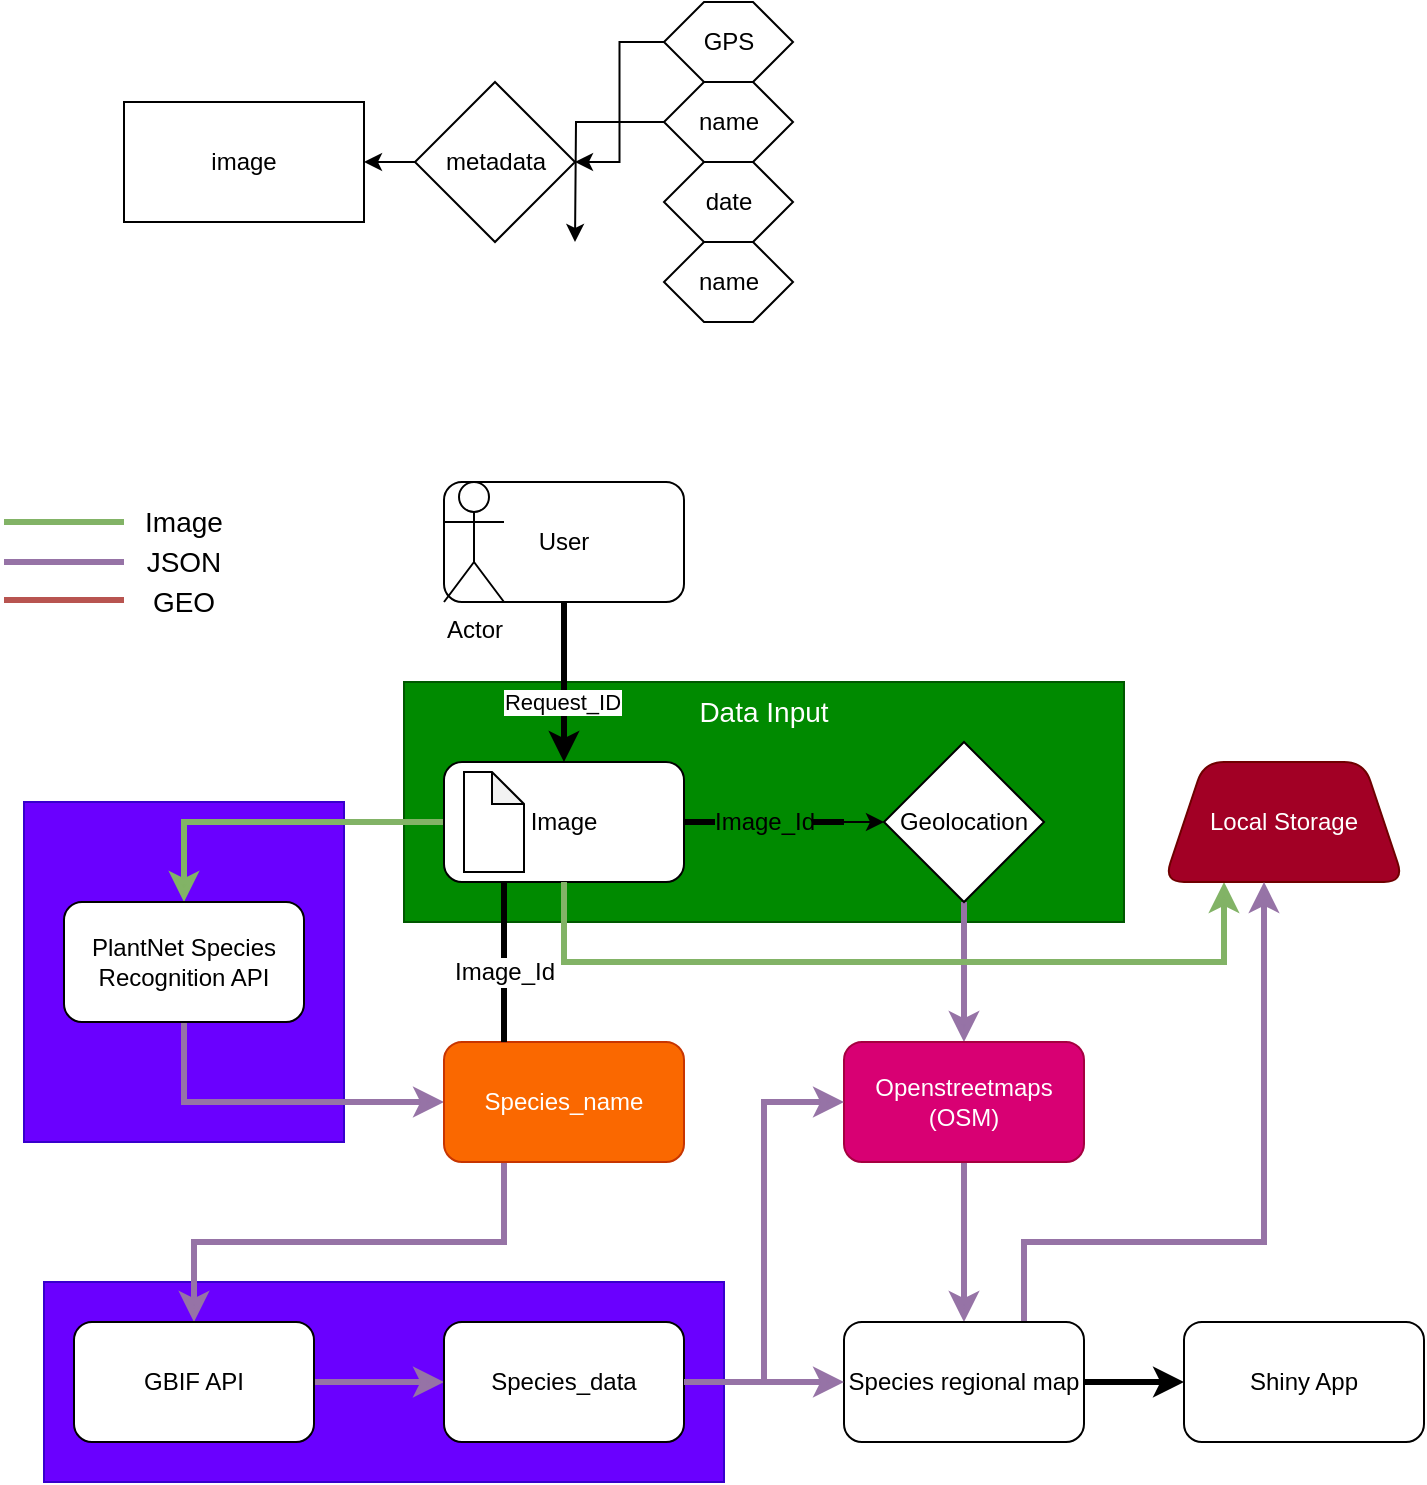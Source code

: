 <mxfile version="14.4.3" type="device" pages="2"><diagram id="jb5pdJpm25WDfMNGAwLK" name="Main"><mxGraphModel dx="681" dy="817" grid="1" gridSize="10" guides="1" tooltips="1" connect="1" arrows="1" fold="1" page="1" pageScale="1" pageWidth="827" pageHeight="1169" math="0" shadow="0"><root><mxCell id="0"/><mxCell id="1" parent="0"/><mxCell id="zRZRErnH8Cyp6kVn-RJL-12" value="" style="rounded=0;whiteSpace=wrap;html=1;fontSize=14;fillColor=#6a00ff;strokeColor=#3700CC;fontColor=#ffffff;" parent="1" vertex="1"><mxGeometry x="40" y="780" width="340" height="100" as="geometry"/></mxCell><mxCell id="zRZRErnH8Cyp6kVn-RJL-6" value="" style="rounded=0;whiteSpace=wrap;html=1;fontSize=14;fillColor=#6a00ff;strokeColor=#3700CC;fontColor=#ffffff;" parent="1" vertex="1"><mxGeometry x="30" y="540" width="160" height="170" as="geometry"/></mxCell><mxCell id="zRZRErnH8Cyp6kVn-RJL-5" value="Data Input" style="rounded=0;whiteSpace=wrap;html=1;fillColor=#008a00;strokeColor=#005700;verticalAlign=top;fontSize=14;fontColor=#ffffff;" parent="1" vertex="1"><mxGeometry x="220" y="480" width="360" height="120" as="geometry"/></mxCell><mxCell id="urrVGvzL7JlT_8BD48Tg-3" value="" style="edgeStyle=orthogonalEdgeStyle;rounded=0;orthogonalLoop=1;jettySize=auto;html=1;strokeWidth=3;" parent="1" source="urrVGvzL7JlT_8BD48Tg-1" target="urrVGvzL7JlT_8BD48Tg-2" edge="1"><mxGeometry relative="1" as="geometry"/></mxCell><mxCell id="_UqBlffGIkZyFK195Kql-4" value="Request_ID" style="edgeLabel;html=1;align=center;verticalAlign=middle;resizable=0;points=[];" parent="urrVGvzL7JlT_8BD48Tg-3" vertex="1" connectable="0"><mxGeometry x="0.25" y="-1" relative="1" as="geometry"><mxPoint as="offset"/></mxGeometry></mxCell><mxCell id="urrVGvzL7JlT_8BD48Tg-1" value="User" style="rounded=1;whiteSpace=wrap;html=1;" parent="1" vertex="1"><mxGeometry x="240" y="380" width="120" height="60" as="geometry"/></mxCell><mxCell id="zRZRErnH8Cyp6kVn-RJL-8" value="" style="edgeStyle=orthogonalEdgeStyle;rounded=0;orthogonalLoop=1;jettySize=auto;html=1;strokeWidth=3;fontSize=14;fillColor=#d5e8d4;strokeColor=#82b366;" parent="1" source="urrVGvzL7JlT_8BD48Tg-2" target="urrVGvzL7JlT_8BD48Tg-6" edge="1"><mxGeometry relative="1" as="geometry"><mxPoint x="170" y="550" as="targetPoint"/></mxGeometry></mxCell><object label="Image" Storage="{local, URL}" id="urrVGvzL7JlT_8BD48Tg-2"><mxCell style="whiteSpace=wrap;html=1;rounded=1;" parent="1" vertex="1"><mxGeometry x="240" y="520" width="120" height="60" as="geometry"/></mxCell></object><mxCell id="urrVGvzL7JlT_8BD48Tg-9" value="" style="edgeStyle=orthogonalEdgeStyle;rounded=0;orthogonalLoop=1;jettySize=auto;html=1;strokeWidth=3;fillColor=#e1d5e7;strokeColor=#9673a6;" parent="1" source="_UqBlffGIkZyFK195Kql-2" target="urrVGvzL7JlT_8BD48Tg-8" edge="1"><mxGeometry x="0.429" relative="1" as="geometry"><mxPoint as="offset"/></mxGeometry></mxCell><mxCell id="urrVGvzL7JlT_8BD48Tg-15" value="" style="edgeStyle=orthogonalEdgeStyle;rounded=0;orthogonalLoop=1;jettySize=auto;html=1;fillColor=#d5e8d4;strokeColor=#82b366;strokeWidth=3;exitX=0.5;exitY=1;exitDx=0;exitDy=0;" parent="1" source="urrVGvzL7JlT_8BD48Tg-2" target="urrVGvzL7JlT_8BD48Tg-14" edge="1"><mxGeometry relative="1" as="geometry"><Array as="points"><mxPoint x="300" y="620"/><mxPoint x="630" y="620"/></Array></mxGeometry></mxCell><mxCell id="urrVGvzL7JlT_8BD48Tg-17" value="" style="edgeStyle=orthogonalEdgeStyle;rounded=0;orthogonalLoop=1;jettySize=auto;html=1;strokeWidth=3;exitX=0.5;exitY=1;exitDx=0;exitDy=0;metaEdit=0;fillColor=#e1d5e7;strokeColor=#9673a6;" parent="1" source="urrVGvzL7JlT_8BD48Tg-6" target="urrVGvzL7JlT_8BD48Tg-16" edge="1"><mxGeometry relative="1" as="geometry"><Array as="points"><mxPoint x="110" y="690"/></Array></mxGeometry></mxCell><mxCell id="urrVGvzL7JlT_8BD48Tg-6" value="PlantNet Species Recognition API" style="whiteSpace=wrap;html=1;rounded=1;" parent="1" vertex="1"><mxGeometry x="50" y="590" width="120" height="60" as="geometry"/></mxCell><mxCell id="urrVGvzL7JlT_8BD48Tg-26" style="edgeStyle=orthogonalEdgeStyle;rounded=0;orthogonalLoop=1;jettySize=auto;html=1;strokeWidth=3;fillColor=#e1d5e7;strokeColor=#9673a6;" parent="1" source="urrVGvzL7JlT_8BD48Tg-8" target="urrVGvzL7JlT_8BD48Tg-22" edge="1"><mxGeometry relative="1" as="geometry"/></mxCell><mxCell id="urrVGvzL7JlT_8BD48Tg-8" value="Openstreetmaps (OSM)" style="whiteSpace=wrap;html=1;rounded=1;fillColor=#d80073;strokeColor=#A50040;fontColor=#ffffff;" parent="1" vertex="1"><mxGeometry x="440" y="660" width="120" height="60" as="geometry"/></mxCell><mxCell id="urrVGvzL7JlT_8BD48Tg-14" value="Local Storage" style="shape=trapezoid;perimeter=trapezoidPerimeter;whiteSpace=wrap;html=1;fixedSize=1;rounded=1;fillColor=#a20025;strokeColor=#6F0000;fontColor=#ffffff;" parent="1" vertex="1"><mxGeometry x="600" y="520" width="120" height="60" as="geometry"/></mxCell><mxCell id="urrVGvzL7JlT_8BD48Tg-18" style="edgeStyle=orthogonalEdgeStyle;rounded=0;orthogonalLoop=1;jettySize=auto;html=1;fillColor=#e1d5e7;strokeColor=#9673a6;strokeWidth=3;exitX=1;exitY=0.5;exitDx=0;exitDy=0;" parent="1" source="zRZRErnH8Cyp6kVn-RJL-9" target="urrVGvzL7JlT_8BD48Tg-8" edge="1"><mxGeometry relative="1" as="geometry"><Array as="points"><mxPoint x="400" y="830"/><mxPoint x="400" y="690"/></Array></mxGeometry></mxCell><mxCell id="urrVGvzL7JlT_8BD48Tg-19" style="edgeStyle=orthogonalEdgeStyle;rounded=0;orthogonalLoop=1;jettySize=auto;html=1;fillColor=#e1d5e7;strokeColor=#9673a6;strokeWidth=3;exitX=0.75;exitY=0;exitDx=0;exitDy=0;" parent="1" source="urrVGvzL7JlT_8BD48Tg-22" target="urrVGvzL7JlT_8BD48Tg-14" edge="1"><mxGeometry relative="1" as="geometry"><Array as="points"><mxPoint x="530" y="760"/><mxPoint x="650" y="760"/></Array><mxPoint x="530" y="790" as="sourcePoint"/></mxGeometry></mxCell><mxCell id="urrVGvzL7JlT_8BD48Tg-21" value="" style="edgeStyle=orthogonalEdgeStyle;rounded=0;orthogonalLoop=1;jettySize=auto;html=1;strokeWidth=3;startArrow=none;startFill=0;exitX=0.25;exitY=1;exitDx=0;exitDy=0;fillColor=#e1d5e7;strokeColor=#9673a6;" parent="1" source="urrVGvzL7JlT_8BD48Tg-16" target="urrVGvzL7JlT_8BD48Tg-20" edge="1"><mxGeometry relative="1" as="geometry"/></mxCell><mxCell id="urrVGvzL7JlT_8BD48Tg-16" value="Species_name" style="whiteSpace=wrap;html=1;rounded=1;fillColor=#fa6800;strokeColor=#C73500;fontColor=#ffffff;" parent="1" vertex="1"><mxGeometry x="240" y="660" width="120" height="60" as="geometry"/></mxCell><mxCell id="zRZRErnH8Cyp6kVn-RJL-10" value="" style="edgeStyle=orthogonalEdgeStyle;rounded=0;orthogonalLoop=1;jettySize=auto;html=1;startArrow=none;startFill=0;strokeWidth=3;fontSize=14;fillColor=#e1d5e7;strokeColor=#9673a6;" parent="1" source="urrVGvzL7JlT_8BD48Tg-20" target="zRZRErnH8Cyp6kVn-RJL-9" edge="1"><mxGeometry relative="1" as="geometry"/></mxCell><mxCell id="urrVGvzL7JlT_8BD48Tg-20" value="GBIF API" style="whiteSpace=wrap;html=1;rounded=1;" parent="1" vertex="1"><mxGeometry x="55" y="800" width="120" height="60" as="geometry"/></mxCell><mxCell id="zRZRErnH8Cyp6kVn-RJL-30" value="" style="edgeStyle=orthogonalEdgeStyle;rounded=0;orthogonalLoop=1;jettySize=auto;html=1;startArrow=none;startFill=0;endArrow=classic;endFill=1;strokeWidth=3;fontSize=12;" parent="1" source="urrVGvzL7JlT_8BD48Tg-22" target="zRZRErnH8Cyp6kVn-RJL-29" edge="1"><mxGeometry relative="1" as="geometry"><Array as="points"><mxPoint x="570" y="830"/><mxPoint x="570" y="830"/></Array></mxGeometry></mxCell><mxCell id="urrVGvzL7JlT_8BD48Tg-22" value="Species regional map" style="whiteSpace=wrap;html=1;rounded=1;" parent="1" vertex="1"><mxGeometry x="440" y="800" width="120" height="60" as="geometry"/></mxCell><mxCell id="zRZRErnH8Cyp6kVn-RJL-2" value="Actor" style="shape=umlActor;verticalLabelPosition=bottom;verticalAlign=top;html=1;outlineConnect=0;" parent="1" vertex="1"><mxGeometry x="240" y="380" width="30" height="60" as="geometry"/></mxCell><mxCell id="zRZRErnH8Cyp6kVn-RJL-3" value="" style="shape=note;whiteSpace=wrap;html=1;backgroundOutline=1;darkOpacity=0.05;size=16;" parent="1" vertex="1"><mxGeometry x="250" y="525" width="30" height="50" as="geometry"/></mxCell><mxCell id="zRZRErnH8Cyp6kVn-RJL-9" value="Species_data" style="whiteSpace=wrap;html=1;rounded=1;" parent="1" vertex="1"><mxGeometry x="240" y="800" width="120" height="60" as="geometry"/></mxCell><mxCell id="zRZRErnH8Cyp6kVn-RJL-15" value="" style="endArrow=none;html=1;strokeWidth=3;fontSize=14;fillColor=#d5e8d4;strokeColor=#82b366;" parent="1" edge="1"><mxGeometry width="50" height="50" relative="1" as="geometry"><mxPoint x="20" y="400" as="sourcePoint"/><mxPoint x="80" y="400" as="targetPoint"/></mxGeometry></mxCell><mxCell id="zRZRErnH8Cyp6kVn-RJL-16" value="" style="endArrow=none;html=1;strokeWidth=3;fontSize=14;fillColor=#e1d5e7;strokeColor=#9673a6;" parent="1" edge="1"><mxGeometry width="50" height="50" relative="1" as="geometry"><mxPoint x="20" y="420" as="sourcePoint"/><mxPoint x="80" y="420" as="targetPoint"/></mxGeometry></mxCell><mxCell id="zRZRErnH8Cyp6kVn-RJL-17" value="" style="endArrow=none;html=1;strokeWidth=3;fontSize=14;fillColor=#f8cecc;strokeColor=#b85450;" parent="1" edge="1"><mxGeometry width="50" height="50" relative="1" as="geometry"><mxPoint x="20" y="439" as="sourcePoint"/><mxPoint x="80" y="439" as="targetPoint"/></mxGeometry></mxCell><mxCell id="zRZRErnH8Cyp6kVn-RJL-18" value="Image" style="text;html=1;strokeColor=none;fillColor=none;align=center;verticalAlign=middle;whiteSpace=wrap;rounded=0;fontSize=14;" parent="1" vertex="1"><mxGeometry x="90" y="390" width="40" height="20" as="geometry"/></mxCell><mxCell id="zRZRErnH8Cyp6kVn-RJL-19" value="JSON" style="text;html=1;strokeColor=none;fillColor=none;align=center;verticalAlign=middle;whiteSpace=wrap;rounded=0;fontSize=14;" parent="1" vertex="1"><mxGeometry x="90" y="410" width="40" height="20" as="geometry"/></mxCell><mxCell id="zRZRErnH8Cyp6kVn-RJL-20" value="GEO" style="text;html=1;strokeColor=none;fillColor=none;align=center;verticalAlign=middle;whiteSpace=wrap;rounded=0;fontSize=14;" parent="1" vertex="1"><mxGeometry x="90" y="430" width="40" height="20" as="geometry"/></mxCell><mxCell id="zRZRErnH8Cyp6kVn-RJL-21" value="" style="endArrow=none;html=1;strokeWidth=3;fontSize=14;exitX=0.25;exitY=0;exitDx=0;exitDy=0;entryX=0.25;entryY=1;entryDx=0;entryDy=0;" parent="1" source="urrVGvzL7JlT_8BD48Tg-16" target="urrVGvzL7JlT_8BD48Tg-2" edge="1"><mxGeometry width="50" height="50" relative="1" as="geometry"><mxPoint x="350" y="710" as="sourcePoint"/><mxPoint x="265" y="620" as="targetPoint"/></mxGeometry></mxCell><mxCell id="zRZRErnH8Cyp6kVn-RJL-22" value="Image_Id" style="edgeLabel;html=1;align=center;verticalAlign=middle;resizable=0;points=[];fontSize=12;" parent="zRZRErnH8Cyp6kVn-RJL-21" vertex="1" connectable="0"><mxGeometry x="-0.425" y="2" relative="1" as="geometry"><mxPoint x="2" y="-12" as="offset"/></mxGeometry></mxCell><mxCell id="zRZRErnH8Cyp6kVn-RJL-25" value="" style="endArrow=none;html=1;strokeWidth=3;fontSize=14;exitX=0;exitY=0.5;exitDx=0;exitDy=0;entryX=1;entryY=0.5;entryDx=0;entryDy=0;" parent="1" source="zRZRErnH8Cyp6kVn-RJL-27" target="urrVGvzL7JlT_8BD48Tg-2" edge="1"><mxGeometry width="50" height="50" relative="1" as="geometry"><mxPoint x="399.5" y="585" as="sourcePoint"/><mxPoint x="399.5" y="505" as="targetPoint"/></mxGeometry></mxCell><mxCell id="_UqBlffGIkZyFK195Kql-3" style="edgeStyle=orthogonalEdgeStyle;rounded=0;orthogonalLoop=1;jettySize=auto;html=1;entryX=0;entryY=0.5;entryDx=0;entryDy=0;" parent="1" source="zRZRErnH8Cyp6kVn-RJL-27" target="_UqBlffGIkZyFK195Kql-2" edge="1"><mxGeometry relative="1" as="geometry"/></mxCell><mxCell id="zRZRErnH8Cyp6kVn-RJL-27" value="Image_Id" style="text;html=1;strokeColor=none;fillColor=none;align=center;verticalAlign=middle;whiteSpace=wrap;rounded=0;fontSize=12;" parent="1" vertex="1"><mxGeometry x="375.5" y="540" width="49" height="20" as="geometry"/></mxCell><mxCell id="zRZRErnH8Cyp6kVn-RJL-28" value="" style="endArrow=none;html=1;strokeWidth=3;fontSize=14;exitX=0;exitY=0.5;exitDx=0;exitDy=0;entryX=1;entryY=0.5;entryDx=0;entryDy=0;" parent="1" target="zRZRErnH8Cyp6kVn-RJL-27" edge="1"><mxGeometry width="50" height="50" relative="1" as="geometry"><mxPoint x="440" y="550" as="sourcePoint"/><mxPoint x="360" y="550" as="targetPoint"/></mxGeometry></mxCell><mxCell id="zRZRErnH8Cyp6kVn-RJL-29" value="Shiny App" style="whiteSpace=wrap;html=1;rounded=1;" parent="1" vertex="1"><mxGeometry x="610" y="800" width="120" height="60" as="geometry"/></mxCell><mxCell id="_UqBlffGIkZyFK195Kql-2" value="&lt;span&gt;Geolocation&lt;/span&gt;" style="rhombus;whiteSpace=wrap;html=1;" parent="1" vertex="1"><mxGeometry x="460" y="510" width="80" height="80" as="geometry"/></mxCell><mxCell id="_UqBlffGIkZyFK195Kql-6" style="edgeStyle=orthogonalEdgeStyle;rounded=0;orthogonalLoop=1;jettySize=auto;html=1;strokeWidth=3;fillColor=#e1d5e7;strokeColor=#9673a6;exitX=1;exitY=0.5;exitDx=0;exitDy=0;" parent="1" source="zRZRErnH8Cyp6kVn-RJL-9" target="urrVGvzL7JlT_8BD48Tg-22" edge="1"><mxGeometry relative="1" as="geometry"><mxPoint x="510" y="730" as="sourcePoint"/><mxPoint x="510" y="810" as="targetPoint"/></mxGeometry></mxCell><mxCell id="wGoEqlYrkL5I4Kg0SqDd-3" value="" style="edgeStyle=orthogonalEdgeStyle;rounded=0;orthogonalLoop=1;jettySize=auto;html=1;" edge="1" parent="1" source="wGoEqlYrkL5I4Kg0SqDd-2" target="wGoEqlYrkL5I4Kg0SqDd-1"><mxGeometry relative="1" as="geometry"/></mxCell><mxCell id="wGoEqlYrkL5I4Kg0SqDd-1" value="image" style="rounded=0;whiteSpace=wrap;html=1;" vertex="1" parent="1"><mxGeometry x="80" y="190" width="120" height="60" as="geometry"/></mxCell><mxCell id="wGoEqlYrkL5I4Kg0SqDd-5" value="" style="edgeStyle=orthogonalEdgeStyle;rounded=0;orthogonalLoop=1;jettySize=auto;html=1;" edge="1" parent="1" source="wGoEqlYrkL5I4Kg0SqDd-4" target="wGoEqlYrkL5I4Kg0SqDd-2"><mxGeometry relative="1" as="geometry"/></mxCell><mxCell id="wGoEqlYrkL5I4Kg0SqDd-2" value="metadata" style="rhombus;whiteSpace=wrap;html=1;rounded=0;" vertex="1" parent="1"><mxGeometry x="225.5" y="180" width="80" height="80" as="geometry"/></mxCell><mxCell id="wGoEqlYrkL5I4Kg0SqDd-4" value="GPS" style="shape=hexagon;perimeter=hexagonPerimeter2;whiteSpace=wrap;html=1;fixedSize=1;rounded=0;" vertex="1" parent="1"><mxGeometry x="350" y="140" width="64.5" height="40" as="geometry"/></mxCell><mxCell id="wGoEqlYrkL5I4Kg0SqDd-6" value="" style="edgeStyle=orthogonalEdgeStyle;rounded=0;orthogonalLoop=1;jettySize=auto;html=1;" edge="1" parent="1" source="wGoEqlYrkL5I4Kg0SqDd-7"><mxGeometry relative="1" as="geometry"><mxPoint x="305.5" y="260" as="targetPoint"/></mxGeometry></mxCell><mxCell id="wGoEqlYrkL5I4Kg0SqDd-7" value="name" style="shape=hexagon;perimeter=hexagonPerimeter2;whiteSpace=wrap;html=1;fixedSize=1;rounded=0;" vertex="1" parent="1"><mxGeometry x="350" y="180" width="64.5" height="40" as="geometry"/></mxCell><mxCell id="wGoEqlYrkL5I4Kg0SqDd-8" value="date" style="shape=hexagon;perimeter=hexagonPerimeter2;whiteSpace=wrap;html=1;fixedSize=1;rounded=0;" vertex="1" parent="1"><mxGeometry x="350" y="220" width="64.5" height="40" as="geometry"/></mxCell><mxCell id="wGoEqlYrkL5I4Kg0SqDd-9" value="name" style="shape=hexagon;perimeter=hexagonPerimeter2;whiteSpace=wrap;html=1;fixedSize=1;rounded=0;" vertex="1" parent="1"><mxGeometry x="350" y="260" width="64.5" height="40" as="geometry"/></mxCell></root></mxGraphModel></diagram><diagram id="f1qy19VLIrCyrOFFXMKK" name="Storage"><mxGraphModel dx="802" dy="853" grid="1" gridSize="10" guides="1" tooltips="1" connect="1" arrows="1" fold="1" page="1" pageScale="1" pageWidth="827" pageHeight="1169" math="0" shadow="0"><root><mxCell id="-PAZ2N8o5hXxmL3gU6kU-0"/><mxCell id="-PAZ2N8o5hXxmL3gU6kU-1" parent="-PAZ2N8o5hXxmL3gU6kU-0"/><mxCell id="-PAZ2N8o5hXxmL3gU6kU-2" value="Postgres" style="rounded=1;whiteSpace=wrap;html=1;fontSize=12;fillColor=#dae8fc;strokeColor=#6c8ebf;" vertex="1" parent="-PAZ2N8o5hXxmL3gU6kU-1"><mxGeometry x="330" y="300" width="120" height="60" as="geometry"/></mxCell><mxCell id="-PAZ2N8o5hXxmL3gU6kU-5" style="edgeStyle=orthogonalEdgeStyle;rounded=0;orthogonalLoop=1;jettySize=auto;html=1;startArrow=none;startFill=0;endArrow=classic;endFill=1;strokeWidth=3;fontSize=12;" edge="1" parent="-PAZ2N8o5hXxmL3gU6kU-1" source="-PAZ2N8o5hXxmL3gU6kU-8" target="-PAZ2N8o5hXxmL3gU6kU-2"><mxGeometry relative="1" as="geometry"/></mxCell><mxCell id="-PAZ2N8o5hXxmL3gU6kU-7" value="" style="edgeStyle=orthogonalEdgeStyle;rounded=0;orthogonalLoop=1;jettySize=auto;html=1;startArrow=none;startFill=0;endArrow=classic;endFill=1;strokeWidth=3;fontSize=12;exitX=0.5;exitY=0;exitDx=0;exitDy=0;" edge="1" parent="-PAZ2N8o5hXxmL3gU6kU-1" source="-PAZ2N8o5hXxmL3gU6kU-3" target="-PAZ2N8o5hXxmL3gU6kU-6"><mxGeometry relative="1" as="geometry"><Array as="points"><mxPoint x="390" y="600"/><mxPoint x="300" y="600"/></Array></mxGeometry></mxCell><mxCell id="-PAZ2N8o5hXxmL3gU6kU-18" value="" style="edgeStyle=orthogonalEdgeStyle;rounded=0;orthogonalLoop=1;jettySize=auto;html=1;startArrow=none;startFill=0;endArrow=classic;endFill=1;strokeWidth=3;fontSize=12;" edge="1" parent="-PAZ2N8o5hXxmL3gU6kU-1" source="-PAZ2N8o5hXxmL3gU6kU-3"><mxGeometry relative="1" as="geometry"><mxPoint x="300" y="850" as="targetPoint"/><Array as="points"><mxPoint x="390" y="780"/><mxPoint x="300" y="780"/></Array></mxGeometry></mxCell><mxCell id="-PAZ2N8o5hXxmL3gU6kU-21" value="" style="edgeStyle=orthogonalEdgeStyle;rounded=0;orthogonalLoop=1;jettySize=auto;html=1;startArrow=none;startFill=0;endArrow=classic;endFill=1;strokeWidth=3;fontSize=12;" edge="1" parent="-PAZ2N8o5hXxmL3gU6kU-1" source="-PAZ2N8o5hXxmL3gU6kU-3" target="-PAZ2N8o5hXxmL3gU6kU-20"><mxGeometry relative="1" as="geometry"><Array as="points"><mxPoint x="390" y="780"/><mxPoint x="480" y="780"/></Array></mxGeometry></mxCell><mxCell id="-PAZ2N8o5hXxmL3gU6kU-3" value="Image" style="whiteSpace=wrap;html=1;rounded=1;" vertex="1" parent="-PAZ2N8o5hXxmL3gU6kU-1"><mxGeometry x="330" y="670" width="120" height="60" as="geometry"/></mxCell><mxCell id="-PAZ2N8o5hXxmL3gU6kU-11" style="edgeStyle=orthogonalEdgeStyle;rounded=0;orthogonalLoop=1;jettySize=auto;html=1;startArrow=none;startFill=0;endArrow=classic;endFill=1;strokeWidth=3;fontSize=12;" edge="1" parent="-PAZ2N8o5hXxmL3gU6kU-1" source="-PAZ2N8o5hXxmL3gU6kU-6" target="-PAZ2N8o5hXxmL3gU6kU-2"><mxGeometry relative="1" as="geometry"/></mxCell><UserObject label="LOs or BLOBs&lt;br&gt;(large binary blobs)" link="https://www.reddit.com/r/PostgreSQL/comments/cdq14v/storing_images_in_db_or_locally" link2="https://www.postgresql.org/docs/13/lo.html" id="-PAZ2N8o5hXxmL3gU6kU-6"><mxCell style="whiteSpace=wrap;html=1;rounded=1;fillColor=#dae8fc;strokeColor=#6c8ebf;" vertex="1" parent="-PAZ2N8o5hXxmL3gU6kU-1"><mxGeometry x="240" y="470" width="120" height="60" as="geometry"/></mxCell></UserObject><mxCell id="-PAZ2N8o5hXxmL3gU6kU-8" value="Bytea (&amp;lt;1gb)" style="whiteSpace=wrap;html=1;rounded=1;" vertex="1" parent="-PAZ2N8o5hXxmL3gU6kU-1"><mxGeometry x="420" y="470" width="120" height="60" as="geometry"/></mxCell><mxCell id="-PAZ2N8o5hXxmL3gU6kU-10" style="edgeStyle=orthogonalEdgeStyle;rounded=0;orthogonalLoop=1;jettySize=auto;html=1;startArrow=none;startFill=0;endArrow=classic;endFill=1;strokeWidth=3;fontSize=12;exitX=0.5;exitY=0;exitDx=0;exitDy=0;" edge="1" parent="-PAZ2N8o5hXxmL3gU6kU-1" source="-PAZ2N8o5hXxmL3gU6kU-3" target="-PAZ2N8o5hXxmL3gU6kU-8"><mxGeometry relative="1" as="geometry"><mxPoint x="370" y="690" as="sourcePoint"/><mxPoint x="470" y="390" as="targetPoint"/><Array as="points"><mxPoint x="390" y="600"/><mxPoint x="480" y="600"/></Array></mxGeometry></mxCell><mxCell id="-PAZ2N8o5hXxmL3gU6kU-16" value="MongoDB" style="rounded=1;whiteSpace=wrap;html=1;fontSize=12;fillColor=#f8cecc;strokeColor=#b85450;" vertex="1" parent="-PAZ2N8o5hXxmL3gU6kU-1"><mxGeometry x="330" y="980" width="120" height="60" as="geometry"/></mxCell><mxCell id="-PAZ2N8o5hXxmL3gU6kU-19" style="edgeStyle=orthogonalEdgeStyle;rounded=0;orthogonalLoop=1;jettySize=auto;html=1;entryX=0.5;entryY=0;entryDx=0;entryDy=0;startArrow=none;startFill=0;endArrow=classic;endFill=1;strokeWidth=3;fontSize=12;exitX=0.5;exitY=1;exitDx=0;exitDy=0;" edge="1" parent="-PAZ2N8o5hXxmL3gU6kU-1" source="-PAZ2N8o5hXxmL3gU6kU-17" target="-PAZ2N8o5hXxmL3gU6kU-16"><mxGeometry relative="1" as="geometry"/></mxCell><mxCell id="-PAZ2N8o5hXxmL3gU6kU-17" value="base64 (&amp;lt;16mb)" style="whiteSpace=wrap;html=1;rounded=1;strokeColor=#b85450;fillColor=#f8cecc;" vertex="1" parent="-PAZ2N8o5hXxmL3gU6kU-1"><mxGeometry x="240" y="850" width="120" height="60" as="geometry"/></mxCell><mxCell id="-PAZ2N8o5hXxmL3gU6kU-22" style="edgeStyle=orthogonalEdgeStyle;rounded=0;orthogonalLoop=1;jettySize=auto;html=1;startArrow=none;startFill=0;endArrow=classic;endFill=1;strokeWidth=3;fontSize=12;" edge="1" parent="-PAZ2N8o5hXxmL3gU6kU-1" source="-PAZ2N8o5hXxmL3gU6kU-20" target="-PAZ2N8o5hXxmL3gU6kU-16"><mxGeometry relative="1" as="geometry"/></mxCell><mxCell id="-PAZ2N8o5hXxmL3gU6kU-20" value="GridFS" style="whiteSpace=wrap;html=1;rounded=1;" vertex="1" parent="-PAZ2N8o5hXxmL3gU6kU-1"><mxGeometry x="420" y="850" width="120" height="60" as="geometry"/></mxCell></root></mxGraphModel></diagram></mxfile>